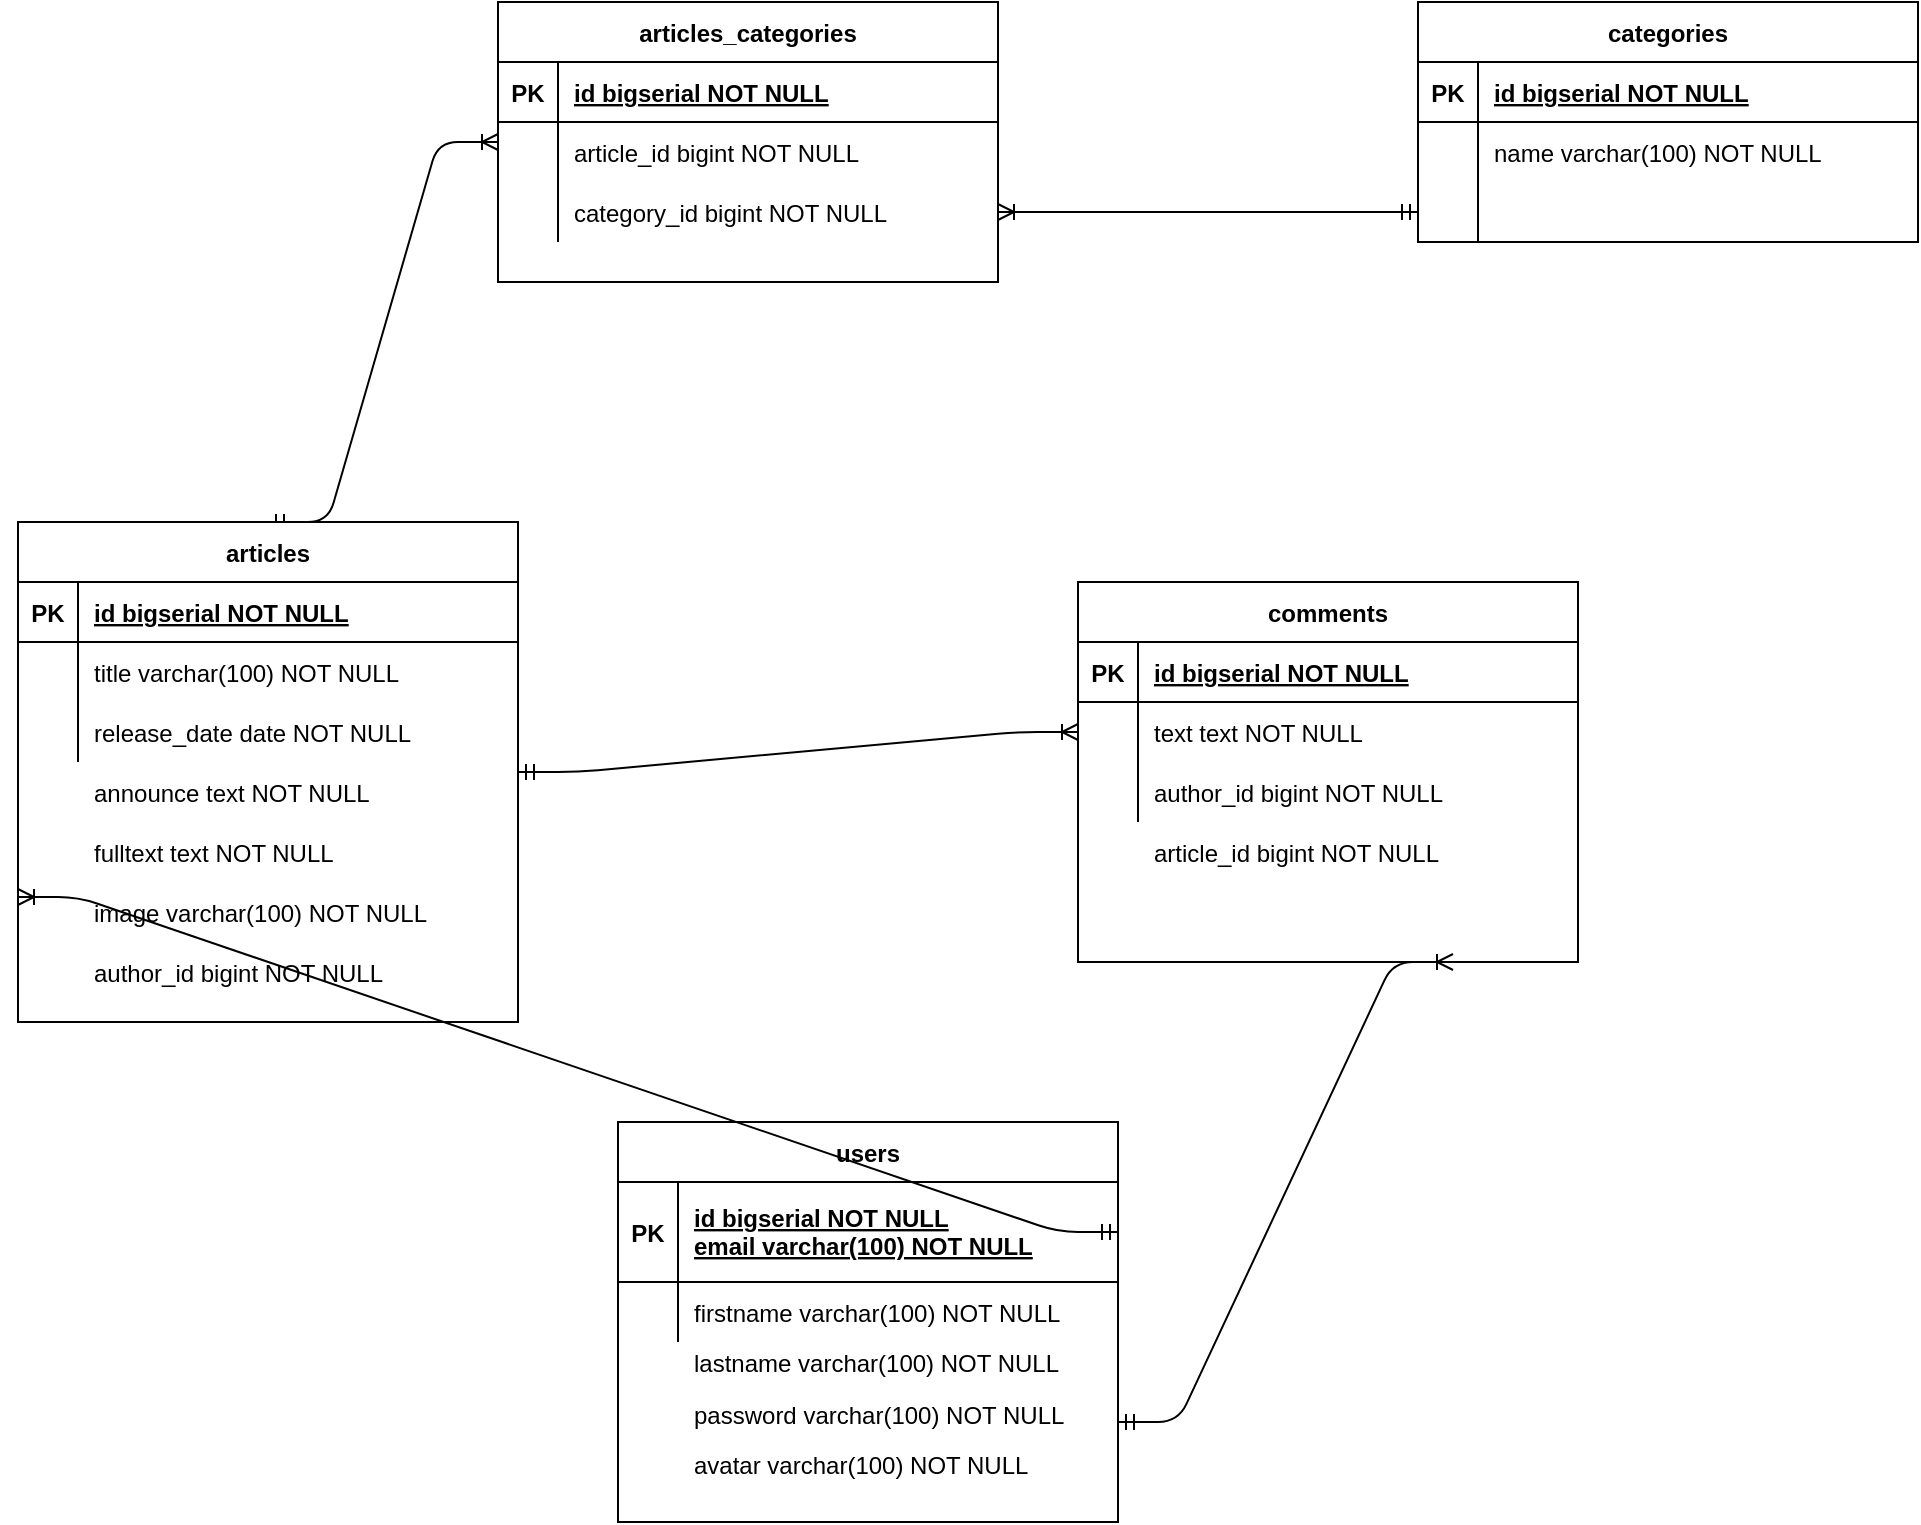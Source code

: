 <mxfile version="13.7.1" type="device"><diagram id="R2lEEEUBdFMjLlhIrx00" name="Page-1"><mxGraphModel dx="2128" dy="1647" grid="1" gridSize="10" guides="1" tooltips="1" connect="1" arrows="1" fold="1" page="1" pageScale="1" pageWidth="850" pageHeight="1100" math="0" shadow="0" extFonts="Permanent Marker^https://fonts.googleapis.com/css?family=Permanent+Marker"><root><mxCell id="0"/><mxCell id="1" parent="0"/><mxCell id="C-vyLk0tnHw3VtMMgP7b-23" value="users" style="shape=table;startSize=30;container=1;collapsible=1;childLayout=tableLayout;fixedRows=1;rowLines=0;fontStyle=1;align=center;resizeLast=1;" parent="1" vertex="1"><mxGeometry x="120" y="120" width="250" height="200" as="geometry"/></mxCell><mxCell id="C-vyLk0tnHw3VtMMgP7b-24" value="" style="shape=partialRectangle;collapsible=0;dropTarget=0;pointerEvents=0;fillColor=none;points=[[0,0.5],[1,0.5]];portConstraint=eastwest;top=0;left=0;right=0;bottom=1;" parent="C-vyLk0tnHw3VtMMgP7b-23" vertex="1"><mxGeometry y="30" width="250" height="50" as="geometry"/></mxCell><mxCell id="C-vyLk0tnHw3VtMMgP7b-25" value="PK" style="shape=partialRectangle;overflow=hidden;connectable=0;fillColor=none;top=0;left=0;bottom=0;right=0;fontStyle=1;" parent="C-vyLk0tnHw3VtMMgP7b-24" vertex="1"><mxGeometry width="30" height="50" as="geometry"/></mxCell><mxCell id="C-vyLk0tnHw3VtMMgP7b-26" value="id bigserial NOT NULL &#10;email varchar(100) NOT NULL" style="shape=partialRectangle;overflow=hidden;connectable=0;fillColor=none;top=0;left=0;bottom=0;right=0;align=left;spacingLeft=6;fontStyle=5;perimeterSpacing=12;spacingBottom=1;" parent="C-vyLk0tnHw3VtMMgP7b-24" vertex="1"><mxGeometry x="30" width="220" height="50" as="geometry"/></mxCell><mxCell id="C-vyLk0tnHw3VtMMgP7b-27" value="" style="shape=partialRectangle;collapsible=0;dropTarget=0;pointerEvents=0;fillColor=none;points=[[0,0.5],[1,0.5]];portConstraint=eastwest;top=0;left=0;right=0;bottom=0;" parent="C-vyLk0tnHw3VtMMgP7b-23" vertex="1"><mxGeometry y="80" width="250" height="30" as="geometry"/></mxCell><mxCell id="C-vyLk0tnHw3VtMMgP7b-28" value="" style="shape=partialRectangle;overflow=hidden;connectable=0;fillColor=none;top=0;left=0;bottom=0;right=0;" parent="C-vyLk0tnHw3VtMMgP7b-27" vertex="1"><mxGeometry width="30" height="30" as="geometry"/></mxCell><mxCell id="C-vyLk0tnHw3VtMMgP7b-29" value="firstname varchar(100) NOT NULL" style="shape=partialRectangle;overflow=hidden;connectable=0;fillColor=none;top=0;left=0;bottom=0;right=0;align=left;spacingLeft=6;" parent="C-vyLk0tnHw3VtMMgP7b-27" vertex="1"><mxGeometry x="30" width="220" height="30" as="geometry"/></mxCell><mxCell id="9HK-cY2S2dspI-THDjVQ-2" value="lastname varchar(100) NOT NULL" style="shape=partialRectangle;overflow=hidden;connectable=0;fillColor=none;top=0;left=0;bottom=0;right=0;align=left;spacingLeft=6;" parent="1" vertex="1"><mxGeometry x="150" y="225" width="220" height="30" as="geometry"/></mxCell><mxCell id="9HK-cY2S2dspI-THDjVQ-3" value="password varchar(100) NOT NULL" style="shape=partialRectangle;overflow=hidden;connectable=0;fillColor=none;top=0;left=0;bottom=0;right=0;align=left;spacingLeft=6;" parent="1" vertex="1"><mxGeometry x="150" y="251" width="220" height="30" as="geometry"/></mxCell><mxCell id="9HK-cY2S2dspI-THDjVQ-4" value="avatar varchar(100) NOT NULL" style="shape=partialRectangle;overflow=hidden;connectable=0;fillColor=none;top=0;left=0;bottom=0;right=0;align=left;spacingLeft=6;" parent="1" vertex="1"><mxGeometry x="150" y="276" width="220" height="30" as="geometry"/></mxCell><mxCell id="9HK-cY2S2dspI-THDjVQ-6" value="fulltext text NOT NULL" style="shape=partialRectangle;overflow=hidden;connectable=0;fillColor=none;top=0;left=0;bottom=0;right=0;align=left;spacingLeft=6;" parent="1" vertex="1"><mxGeometry x="-150" y="-30" width="220" height="30" as="geometry"/></mxCell><mxCell id="9HK-cY2S2dspI-THDjVQ-7" value="image varchar(100) NOT NULL" style="shape=partialRectangle;overflow=hidden;connectable=0;fillColor=none;top=0;left=0;bottom=0;right=0;align=left;spacingLeft=6;" parent="1" vertex="1"><mxGeometry x="-150" width="220" height="30" as="geometry"/></mxCell><mxCell id="9HK-cY2S2dspI-THDjVQ-9" value="" style="edgeStyle=entityRelationEdgeStyle;fontSize=12;html=1;endArrow=ERoneToMany;startArrow=ERmandOne;exitX=1;exitY=0.5;exitDx=0;exitDy=0;entryX=0;entryY=0.75;entryDx=0;entryDy=0;" parent="1" source="C-vyLk0tnHw3VtMMgP7b-24" target="C-vyLk0tnHw3VtMMgP7b-2" edge="1"><mxGeometry width="100" height="100" relative="1" as="geometry"><mxPoint x="-220" y="200" as="sourcePoint"/><mxPoint x="-120" y="100" as="targetPoint"/></mxGeometry></mxCell><mxCell id="9HK-cY2S2dspI-THDjVQ-21" value="articles_categories" style="shape=table;startSize=30;container=1;collapsible=1;childLayout=tableLayout;fixedRows=1;rowLines=0;fontStyle=1;align=center;resizeLast=1;" parent="1" vertex="1"><mxGeometry x="60" y="-440" width="250" height="140" as="geometry"><mxRectangle x="450" y="120" width="70" height="30" as="alternateBounds"/></mxGeometry></mxCell><mxCell id="9HK-cY2S2dspI-THDjVQ-22" value="" style="shape=partialRectangle;collapsible=0;dropTarget=0;pointerEvents=0;fillColor=none;points=[[0,0.5],[1,0.5]];portConstraint=eastwest;top=0;left=0;right=0;bottom=1;" parent="9HK-cY2S2dspI-THDjVQ-21" vertex="1"><mxGeometry y="30" width="250" height="30" as="geometry"/></mxCell><mxCell id="9HK-cY2S2dspI-THDjVQ-23" value="PK" style="shape=partialRectangle;overflow=hidden;connectable=0;fillColor=none;top=0;left=0;bottom=0;right=0;fontStyle=1;" parent="9HK-cY2S2dspI-THDjVQ-22" vertex="1"><mxGeometry width="30" height="30" as="geometry"/></mxCell><mxCell id="9HK-cY2S2dspI-THDjVQ-24" value="id bigserial NOT NULL " style="shape=partialRectangle;overflow=hidden;connectable=0;fillColor=none;top=0;left=0;bottom=0;right=0;align=left;spacingLeft=6;fontStyle=5;" parent="9HK-cY2S2dspI-THDjVQ-22" vertex="1"><mxGeometry x="30" width="220" height="30" as="geometry"/></mxCell><mxCell id="9HK-cY2S2dspI-THDjVQ-25" value="" style="shape=partialRectangle;collapsible=0;dropTarget=0;pointerEvents=0;fillColor=none;points=[[0,0.5],[1,0.5]];portConstraint=eastwest;top=0;left=0;right=0;bottom=0;" parent="9HK-cY2S2dspI-THDjVQ-21" vertex="1"><mxGeometry y="60" width="250" height="30" as="geometry"/></mxCell><mxCell id="9HK-cY2S2dspI-THDjVQ-26" value="" style="shape=partialRectangle;overflow=hidden;connectable=0;fillColor=none;top=0;left=0;bottom=0;right=0;" parent="9HK-cY2S2dspI-THDjVQ-25" vertex="1"><mxGeometry width="30" height="30" as="geometry"/></mxCell><mxCell id="9HK-cY2S2dspI-THDjVQ-27" value="article_id bigint NOT NULL" style="shape=partialRectangle;overflow=hidden;connectable=0;fillColor=none;top=0;left=0;bottom=0;right=0;align=left;spacingLeft=6;" parent="9HK-cY2S2dspI-THDjVQ-25" vertex="1"><mxGeometry x="30" width="220" height="30" as="geometry"/></mxCell><mxCell id="9HK-cY2S2dspI-THDjVQ-28" value="" style="shape=partialRectangle;collapsible=0;dropTarget=0;pointerEvents=0;fillColor=none;points=[[0,0.5],[1,0.5]];portConstraint=eastwest;top=0;left=0;right=0;bottom=0;" parent="9HK-cY2S2dspI-THDjVQ-21" vertex="1"><mxGeometry y="90" width="250" height="30" as="geometry"/></mxCell><mxCell id="9HK-cY2S2dspI-THDjVQ-29" value="" style="shape=partialRectangle;overflow=hidden;connectable=0;fillColor=none;top=0;left=0;bottom=0;right=0;" parent="9HK-cY2S2dspI-THDjVQ-28" vertex="1"><mxGeometry width="30" height="30" as="geometry"/></mxCell><mxCell id="9HK-cY2S2dspI-THDjVQ-30" value="" style="shape=partialRectangle;overflow=hidden;connectable=0;fillColor=none;top=0;left=0;bottom=0;right=0;align=left;spacingLeft=6;" parent="9HK-cY2S2dspI-THDjVQ-28" vertex="1"><mxGeometry x="30" width="220" height="30" as="geometry"/></mxCell><mxCell id="9HK-cY2S2dspI-THDjVQ-32" value="category_id bigint NOT NULL" style="shape=partialRectangle;overflow=hidden;connectable=0;fillColor=none;top=0;left=0;bottom=0;right=0;align=left;spacingLeft=6;" parent="1" vertex="1"><mxGeometry x="90" y="-350" width="220" height="30" as="geometry"/></mxCell><mxCell id="9HK-cY2S2dspI-THDjVQ-33" value="" style="edgeStyle=entityRelationEdgeStyle;fontSize=12;html=1;endArrow=ERoneToMany;startArrow=ERmandOne;exitX=0.5;exitY=0;exitDx=0;exitDy=0;entryX=0;entryY=0.5;entryDx=0;entryDy=0;" parent="1" source="C-vyLk0tnHw3VtMMgP7b-2" target="9HK-cY2S2dspI-THDjVQ-21" edge="1"><mxGeometry width="100" height="100" relative="1" as="geometry"><mxPoint x="180" y="-150" as="sourcePoint"/><mxPoint x="280" y="-250" as="targetPoint"/></mxGeometry></mxCell><mxCell id="9HK-cY2S2dspI-THDjVQ-11" value="categories" style="shape=table;startSize=30;container=1;collapsible=1;childLayout=tableLayout;fixedRows=1;rowLines=0;fontStyle=1;align=center;resizeLast=1;" parent="1" vertex="1"><mxGeometry x="520" y="-440" width="250" height="120" as="geometry"><mxRectangle x="450" y="120" width="70" height="30" as="alternateBounds"/></mxGeometry></mxCell><mxCell id="9HK-cY2S2dspI-THDjVQ-12" value="" style="shape=partialRectangle;collapsible=0;dropTarget=0;pointerEvents=0;fillColor=none;points=[[0,0.5],[1,0.5]];portConstraint=eastwest;top=0;left=0;right=0;bottom=1;" parent="9HK-cY2S2dspI-THDjVQ-11" vertex="1"><mxGeometry y="30" width="250" height="30" as="geometry"/></mxCell><mxCell id="9HK-cY2S2dspI-THDjVQ-13" value="PK" style="shape=partialRectangle;overflow=hidden;connectable=0;fillColor=none;top=0;left=0;bottom=0;right=0;fontStyle=1;" parent="9HK-cY2S2dspI-THDjVQ-12" vertex="1"><mxGeometry width="30" height="30" as="geometry"/></mxCell><mxCell id="9HK-cY2S2dspI-THDjVQ-14" value="id bigserial NOT NULL " style="shape=partialRectangle;overflow=hidden;connectable=0;fillColor=none;top=0;left=0;bottom=0;right=0;align=left;spacingLeft=6;fontStyle=5;" parent="9HK-cY2S2dspI-THDjVQ-12" vertex="1"><mxGeometry x="30" width="220" height="30" as="geometry"/></mxCell><mxCell id="9HK-cY2S2dspI-THDjVQ-15" value="" style="shape=partialRectangle;collapsible=0;dropTarget=0;pointerEvents=0;fillColor=none;points=[[0,0.5],[1,0.5]];portConstraint=eastwest;top=0;left=0;right=0;bottom=0;" parent="9HK-cY2S2dspI-THDjVQ-11" vertex="1"><mxGeometry y="60" width="250" height="30" as="geometry"/></mxCell><mxCell id="9HK-cY2S2dspI-THDjVQ-16" value="" style="shape=partialRectangle;overflow=hidden;connectable=0;fillColor=none;top=0;left=0;bottom=0;right=0;" parent="9HK-cY2S2dspI-THDjVQ-15" vertex="1"><mxGeometry width="30" height="30" as="geometry"/></mxCell><mxCell id="9HK-cY2S2dspI-THDjVQ-17" value="name varchar(100) NOT NULL" style="shape=partialRectangle;overflow=hidden;connectable=0;fillColor=none;top=0;left=0;bottom=0;right=0;align=left;spacingLeft=6;" parent="9HK-cY2S2dspI-THDjVQ-15" vertex="1"><mxGeometry x="30" width="220" height="30" as="geometry"/></mxCell><mxCell id="9HK-cY2S2dspI-THDjVQ-18" value="" style="shape=partialRectangle;collapsible=0;dropTarget=0;pointerEvents=0;fillColor=none;points=[[0,0.5],[1,0.5]];portConstraint=eastwest;top=0;left=0;right=0;bottom=0;" parent="9HK-cY2S2dspI-THDjVQ-11" vertex="1"><mxGeometry y="90" width="250" height="30" as="geometry"/></mxCell><mxCell id="9HK-cY2S2dspI-THDjVQ-19" value="" style="shape=partialRectangle;overflow=hidden;connectable=0;fillColor=none;top=0;left=0;bottom=0;right=0;" parent="9HK-cY2S2dspI-THDjVQ-18" vertex="1"><mxGeometry width="30" height="30" as="geometry"/></mxCell><mxCell id="9HK-cY2S2dspI-THDjVQ-20" value="" style="shape=partialRectangle;overflow=hidden;connectable=0;fillColor=none;top=0;left=0;bottom=0;right=0;align=left;spacingLeft=6;" parent="9HK-cY2S2dspI-THDjVQ-18" vertex="1"><mxGeometry x="30" width="220" height="30" as="geometry"/></mxCell><mxCell id="9HK-cY2S2dspI-THDjVQ-36" style="edgeStyle=orthogonalEdgeStyle;rounded=0;orthogonalLoop=1;jettySize=auto;html=1;startArrow=ERmandOne;startFill=0;endArrow=ERoneToMany;endFill=0;" parent="1" source="9HK-cY2S2dspI-THDjVQ-18" edge="1"><mxGeometry relative="1" as="geometry"><mxPoint x="310" y="-335.0" as="targetPoint"/></mxGeometry></mxCell><mxCell id="9HK-cY2S2dspI-THDjVQ-37" value="comments" style="shape=table;startSize=30;container=1;collapsible=1;childLayout=tableLayout;fixedRows=1;rowLines=0;fontStyle=1;align=center;resizeLast=1;" parent="1" vertex="1"><mxGeometry x="350" y="-150" width="250" height="190.0" as="geometry"><mxRectangle x="450" y="120" width="70" height="30" as="alternateBounds"/></mxGeometry></mxCell><mxCell id="9HK-cY2S2dspI-THDjVQ-38" value="" style="shape=partialRectangle;collapsible=0;dropTarget=0;pointerEvents=0;fillColor=none;points=[[0,0.5],[1,0.5]];portConstraint=eastwest;top=0;left=0;right=0;bottom=1;" parent="9HK-cY2S2dspI-THDjVQ-37" vertex="1"><mxGeometry y="30" width="250" height="30" as="geometry"/></mxCell><mxCell id="9HK-cY2S2dspI-THDjVQ-39" value="PK" style="shape=partialRectangle;overflow=hidden;connectable=0;fillColor=none;top=0;left=0;bottom=0;right=0;fontStyle=1;" parent="9HK-cY2S2dspI-THDjVQ-38" vertex="1"><mxGeometry width="30" height="30" as="geometry"/></mxCell><mxCell id="9HK-cY2S2dspI-THDjVQ-40" value="id bigserial NOT NULL " style="shape=partialRectangle;overflow=hidden;connectable=0;fillColor=none;top=0;left=0;bottom=0;right=0;align=left;spacingLeft=6;fontStyle=5;" parent="9HK-cY2S2dspI-THDjVQ-38" vertex="1"><mxGeometry x="30" width="220" height="30" as="geometry"/></mxCell><mxCell id="9HK-cY2S2dspI-THDjVQ-41" value="" style="shape=partialRectangle;collapsible=0;dropTarget=0;pointerEvents=0;fillColor=none;points=[[0,0.5],[1,0.5]];portConstraint=eastwest;top=0;left=0;right=0;bottom=0;" parent="9HK-cY2S2dspI-THDjVQ-37" vertex="1"><mxGeometry y="60" width="250" height="30" as="geometry"/></mxCell><mxCell id="9HK-cY2S2dspI-THDjVQ-42" value="" style="shape=partialRectangle;overflow=hidden;connectable=0;fillColor=none;top=0;left=0;bottom=0;right=0;" parent="9HK-cY2S2dspI-THDjVQ-41" vertex="1"><mxGeometry width="30" height="30" as="geometry"/></mxCell><mxCell id="9HK-cY2S2dspI-THDjVQ-43" value="text text NOT NULL" style="shape=partialRectangle;overflow=hidden;connectable=0;fillColor=none;top=0;left=0;bottom=0;right=0;align=left;spacingLeft=6;" parent="9HK-cY2S2dspI-THDjVQ-41" vertex="1"><mxGeometry x="30" width="220" height="30" as="geometry"/></mxCell><mxCell id="9HK-cY2S2dspI-THDjVQ-44" value="" style="shape=partialRectangle;collapsible=0;dropTarget=0;pointerEvents=0;fillColor=none;points=[[0,0.5],[1,0.5]];portConstraint=eastwest;top=0;left=0;right=0;bottom=0;" parent="9HK-cY2S2dspI-THDjVQ-37" vertex="1"><mxGeometry y="90" width="250" height="30" as="geometry"/></mxCell><mxCell id="9HK-cY2S2dspI-THDjVQ-45" value="" style="shape=partialRectangle;overflow=hidden;connectable=0;fillColor=none;top=0;left=0;bottom=0;right=0;" parent="9HK-cY2S2dspI-THDjVQ-44" vertex="1"><mxGeometry width="30" height="30" as="geometry"/></mxCell><mxCell id="9HK-cY2S2dspI-THDjVQ-46" value="author_id bigint NOT NULL" style="shape=partialRectangle;overflow=hidden;connectable=0;fillColor=none;top=0;left=0;bottom=0;right=0;align=left;spacingLeft=6;" parent="9HK-cY2S2dspI-THDjVQ-44" vertex="1"><mxGeometry x="30" width="220" height="30" as="geometry"/></mxCell><mxCell id="9HK-cY2S2dspI-THDjVQ-59" value="article_id bigint NOT NULL" style="shape=partialRectangle;overflow=hidden;connectable=0;fillColor=none;top=0;left=0;bottom=0;right=0;align=left;spacingLeft=6;" parent="1" vertex="1"><mxGeometry x="380" y="-30" width="220" height="30" as="geometry"/></mxCell><mxCell id="9HK-cY2S2dspI-THDjVQ-60" value="" style="edgeStyle=entityRelationEdgeStyle;fontSize=12;html=1;endArrow=ERoneToMany;startArrow=ERmandOne;exitX=1;exitY=0.5;exitDx=0;exitDy=0;entryX=0;entryY=0.5;entryDx=0;entryDy=0;" parent="1" source="C-vyLk0tnHw3VtMMgP7b-2" target="9HK-cY2S2dspI-THDjVQ-41" edge="1"><mxGeometry width="100" height="100" relative="1" as="geometry"><mxPoint x="180" y="-40" as="sourcePoint"/><mxPoint x="280" y="-140" as="targetPoint"/></mxGeometry></mxCell><mxCell id="9HK-cY2S2dspI-THDjVQ-61" value="" style="edgeStyle=entityRelationEdgeStyle;fontSize=12;html=1;endArrow=ERoneToMany;startArrow=ERmandOne;exitX=1;exitY=0.75;exitDx=0;exitDy=0;entryX=0.75;entryY=1;entryDx=0;entryDy=0;" parent="1" source="C-vyLk0tnHw3VtMMgP7b-23" target="9HK-cY2S2dspI-THDjVQ-37" edge="1"><mxGeometry width="100" height="100" relative="1" as="geometry"><mxPoint x="180" y="200" as="sourcePoint"/><mxPoint x="280" y="100" as="targetPoint"/></mxGeometry></mxCell><mxCell id="C-vyLk0tnHw3VtMMgP7b-2" value="articles" style="shape=table;startSize=30;container=1;collapsible=1;childLayout=tableLayout;fixedRows=1;rowLines=0;fontStyle=1;align=center;resizeLast=1;" parent="1" vertex="1"><mxGeometry x="-180" y="-180" width="250" height="250" as="geometry"><mxRectangle x="450" y="120" width="70" height="30" as="alternateBounds"/></mxGeometry></mxCell><mxCell id="C-vyLk0tnHw3VtMMgP7b-3" value="" style="shape=partialRectangle;collapsible=0;dropTarget=0;pointerEvents=0;fillColor=none;points=[[0,0.5],[1,0.5]];portConstraint=eastwest;top=0;left=0;right=0;bottom=1;" parent="C-vyLk0tnHw3VtMMgP7b-2" vertex="1"><mxGeometry y="30" width="250" height="30" as="geometry"/></mxCell><mxCell id="C-vyLk0tnHw3VtMMgP7b-4" value="PK" style="shape=partialRectangle;overflow=hidden;connectable=0;fillColor=none;top=0;left=0;bottom=0;right=0;fontStyle=1;" parent="C-vyLk0tnHw3VtMMgP7b-3" vertex="1"><mxGeometry width="30" height="30" as="geometry"/></mxCell><mxCell id="C-vyLk0tnHw3VtMMgP7b-5" value="id bigserial NOT NULL " style="shape=partialRectangle;overflow=hidden;connectable=0;fillColor=none;top=0;left=0;bottom=0;right=0;align=left;spacingLeft=6;fontStyle=5;" parent="C-vyLk0tnHw3VtMMgP7b-3" vertex="1"><mxGeometry x="30" width="220" height="30" as="geometry"/></mxCell><mxCell id="C-vyLk0tnHw3VtMMgP7b-6" value="" style="shape=partialRectangle;collapsible=0;dropTarget=0;pointerEvents=0;fillColor=none;points=[[0,0.5],[1,0.5]];portConstraint=eastwest;top=0;left=0;right=0;bottom=0;" parent="C-vyLk0tnHw3VtMMgP7b-2" vertex="1"><mxGeometry y="60" width="250" height="30" as="geometry"/></mxCell><mxCell id="C-vyLk0tnHw3VtMMgP7b-7" value="" style="shape=partialRectangle;overflow=hidden;connectable=0;fillColor=none;top=0;left=0;bottom=0;right=0;" parent="C-vyLk0tnHw3VtMMgP7b-6" vertex="1"><mxGeometry width="30" height="30" as="geometry"/></mxCell><mxCell id="C-vyLk0tnHw3VtMMgP7b-8" value="title varchar(100) NOT NULL" style="shape=partialRectangle;overflow=hidden;connectable=0;fillColor=none;top=0;left=0;bottom=0;right=0;align=left;spacingLeft=6;" parent="C-vyLk0tnHw3VtMMgP7b-6" vertex="1"><mxGeometry x="30" width="220" height="30" as="geometry"/></mxCell><mxCell id="C-vyLk0tnHw3VtMMgP7b-9" value="" style="shape=partialRectangle;collapsible=0;dropTarget=0;pointerEvents=0;fillColor=none;points=[[0,0.5],[1,0.5]];portConstraint=eastwest;top=0;left=0;right=0;bottom=0;" parent="C-vyLk0tnHw3VtMMgP7b-2" vertex="1"><mxGeometry y="90" width="250" height="30" as="geometry"/></mxCell><mxCell id="C-vyLk0tnHw3VtMMgP7b-10" value="" style="shape=partialRectangle;overflow=hidden;connectable=0;fillColor=none;top=0;left=0;bottom=0;right=0;" parent="C-vyLk0tnHw3VtMMgP7b-9" vertex="1"><mxGeometry width="30" height="30" as="geometry"/></mxCell><mxCell id="C-vyLk0tnHw3VtMMgP7b-11" value="release_date date NOT NULL" style="shape=partialRectangle;overflow=hidden;connectable=0;fillColor=none;top=0;left=0;bottom=0;right=0;align=left;spacingLeft=6;" parent="C-vyLk0tnHw3VtMMgP7b-9" vertex="1"><mxGeometry x="30" width="220" height="30" as="geometry"/></mxCell><mxCell id="OkgK7h7ANN7y2mY7Pz8g-2" value="announce text NOT NULL" style="shape=partialRectangle;overflow=hidden;connectable=0;fillColor=none;top=0;left=0;bottom=0;right=0;align=left;spacingLeft=6;" parent="1" vertex="1"><mxGeometry x="-150" y="-60" width="220" height="30" as="geometry"/></mxCell><mxCell id="UfDhU9OIrbnsCcYwMzHo-2" value="author_id bigint NOT NULL" style="shape=partialRectangle;overflow=hidden;connectable=0;fillColor=none;top=0;left=0;bottom=0;right=0;align=left;spacingLeft=6;" vertex="1" parent="1"><mxGeometry x="-150" y="30" width="220" height="30" as="geometry"/></mxCell></root></mxGraphModel></diagram></mxfile>